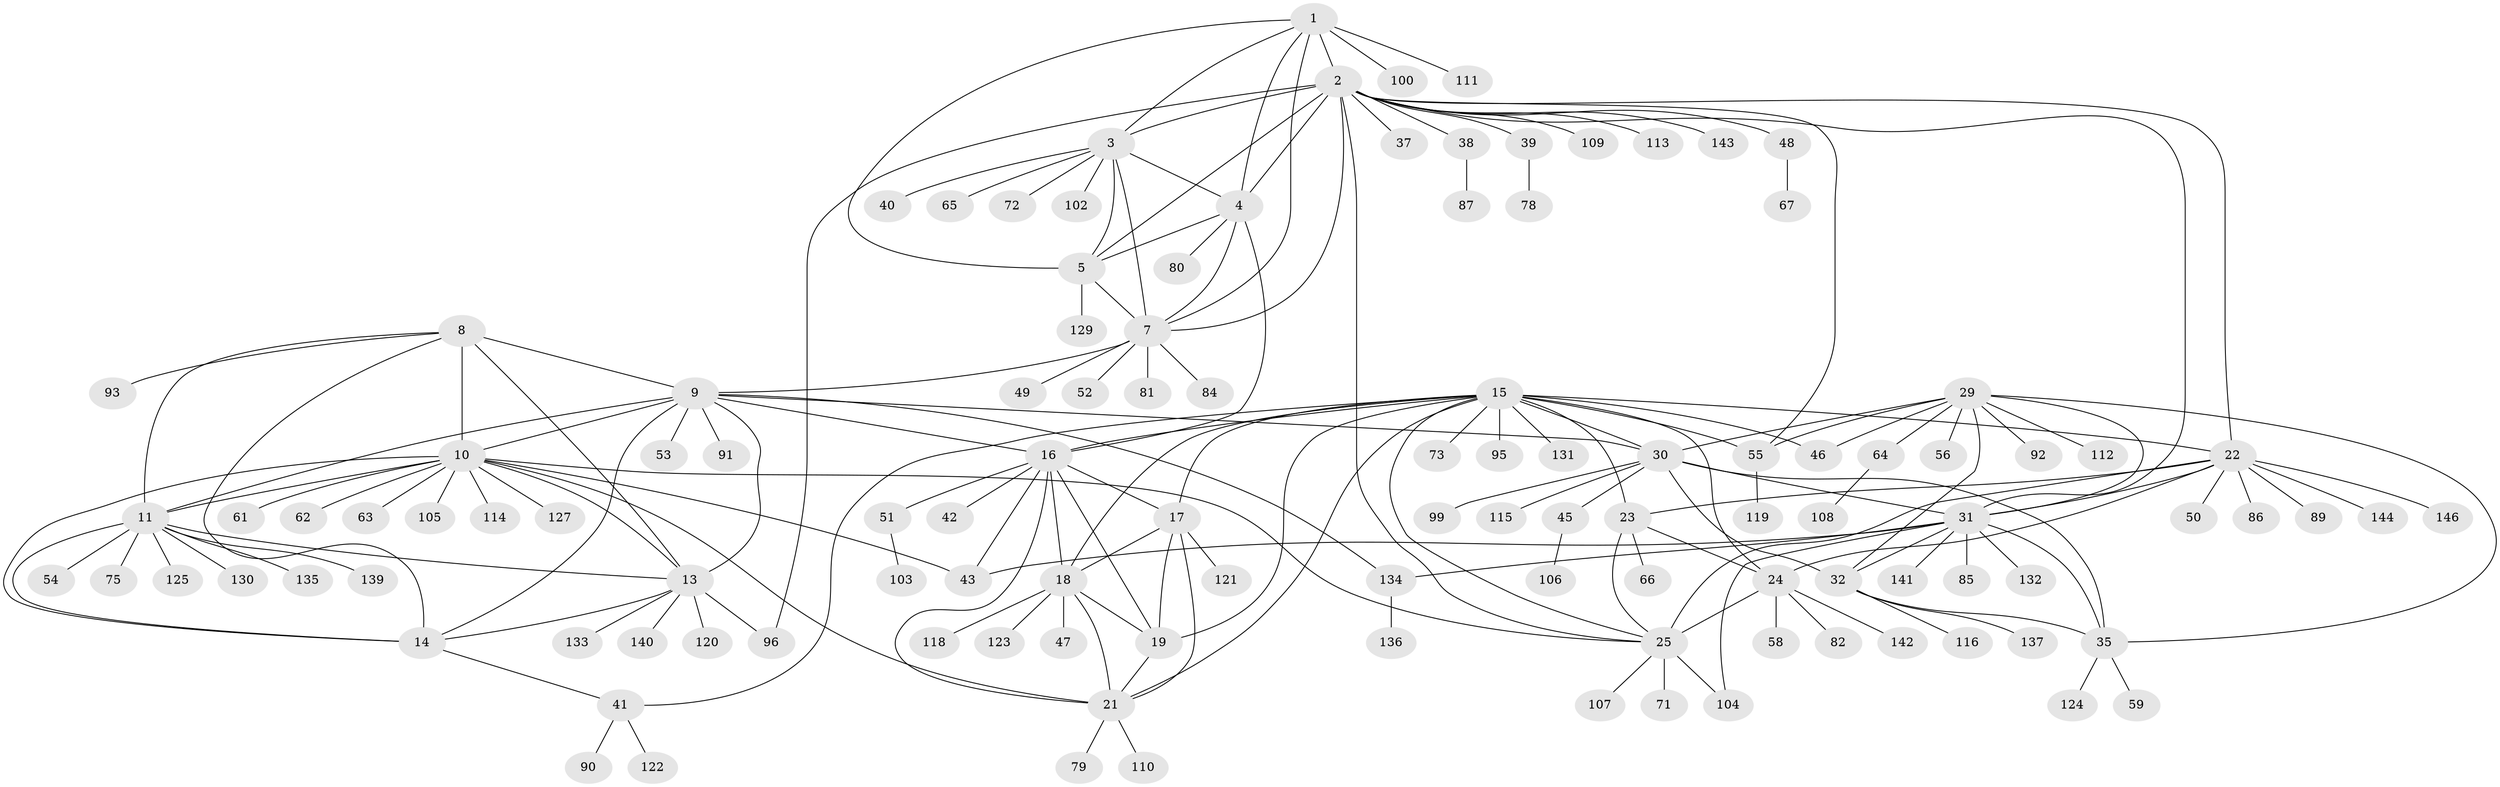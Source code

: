 // original degree distribution, {8: 0.06164383561643835, 14: 0.00684931506849315, 11: 0.0410958904109589, 10: 0.0273972602739726, 12: 0.02054794520547945, 7: 0.02054794520547945, 13: 0.0136986301369863, 6: 0.0136986301369863, 9: 0.03424657534246575, 1: 0.6164383561643836, 3: 0.04794520547945205, 2: 0.08904109589041095, 5: 0.00684931506849315}
// Generated by graph-tools (version 1.1) at 2025/11/02/27/25 16:11:30]
// undirected, 117 vertices, 175 edges
graph export_dot {
graph [start="1"]
  node [color=gray90,style=filled];
  1;
  2 [super="+6"];
  3 [super="+145"];
  4;
  5 [super="+101"];
  7 [super="+126"];
  8;
  9 [super="+88"];
  10 [super="+12"];
  11 [super="+117"];
  13 [super="+70"];
  14 [super="+44"];
  15 [super="+26"];
  16 [super="+97"];
  17 [super="+98"];
  18 [super="+20"];
  19;
  21 [super="+36"];
  22 [super="+27"];
  23;
  24 [super="+28"];
  25 [super="+74"];
  29 [super="+60"];
  30 [super="+34"];
  31 [super="+33"];
  32 [super="+128"];
  35 [super="+69"];
  37;
  38 [super="+57"];
  39;
  40;
  41 [super="+68"];
  42;
  43 [super="+94"];
  45;
  46 [super="+77"];
  47;
  48;
  49;
  50;
  51;
  52;
  53;
  54;
  55 [super="+76"];
  56;
  58;
  59;
  61;
  62 [super="+83"];
  63;
  64;
  65;
  66;
  67;
  71;
  72;
  73;
  75;
  78;
  79;
  80;
  81;
  82;
  84;
  85;
  86;
  87;
  89;
  90;
  91;
  92;
  93;
  95;
  96;
  99;
  100;
  102;
  103;
  104;
  105;
  106;
  107;
  108;
  109;
  110;
  111;
  112;
  113;
  114;
  115;
  116;
  118;
  119;
  120;
  121;
  122;
  123;
  124;
  125;
  127;
  129;
  130;
  131;
  132;
  133;
  134;
  135 [super="+138"];
  136;
  137;
  139;
  140;
  141;
  142;
  143;
  144;
  146;
  1 -- 2 [weight=2];
  1 -- 3;
  1 -- 4;
  1 -- 5;
  1 -- 7;
  1 -- 100;
  1 -- 111;
  2 -- 3 [weight=2];
  2 -- 4 [weight=2];
  2 -- 5 [weight=2];
  2 -- 7 [weight=2];
  2 -- 22;
  2 -- 31;
  2 -- 37;
  2 -- 48;
  2 -- 55;
  2 -- 96;
  2 -- 113;
  2 -- 25;
  2 -- 38;
  2 -- 39;
  2 -- 109;
  2 -- 143;
  3 -- 4;
  3 -- 5;
  3 -- 7;
  3 -- 40;
  3 -- 65;
  3 -- 72;
  3 -- 102;
  4 -- 5;
  4 -- 7;
  4 -- 16;
  4 -- 80;
  5 -- 7;
  5 -- 129;
  7 -- 9;
  7 -- 49;
  7 -- 52;
  7 -- 81;
  7 -- 84;
  8 -- 9;
  8 -- 10 [weight=2];
  8 -- 11;
  8 -- 13;
  8 -- 14;
  8 -- 93;
  9 -- 10 [weight=2];
  9 -- 11;
  9 -- 13;
  9 -- 14;
  9 -- 53;
  9 -- 91;
  9 -- 30;
  9 -- 16;
  9 -- 134;
  10 -- 11 [weight=2];
  10 -- 13 [weight=2];
  10 -- 14 [weight=2];
  10 -- 21;
  10 -- 62;
  10 -- 63;
  10 -- 127;
  10 -- 105;
  10 -- 43;
  10 -- 114;
  10 -- 25;
  10 -- 61;
  11 -- 13;
  11 -- 14;
  11 -- 54;
  11 -- 75;
  11 -- 125;
  11 -- 135;
  11 -- 139;
  11 -- 130;
  13 -- 14;
  13 -- 120;
  13 -- 133;
  13 -- 140;
  13 -- 96;
  14 -- 41;
  15 -- 16;
  15 -- 17;
  15 -- 18 [weight=2];
  15 -- 19;
  15 -- 21;
  15 -- 30;
  15 -- 41;
  15 -- 46;
  15 -- 55;
  15 -- 95;
  15 -- 131;
  15 -- 73;
  15 -- 22 [weight=2];
  15 -- 23;
  15 -- 24 [weight=2];
  15 -- 25;
  16 -- 17;
  16 -- 18 [weight=2];
  16 -- 19;
  16 -- 21;
  16 -- 42;
  16 -- 51;
  16 -- 43;
  17 -- 18 [weight=2];
  17 -- 19;
  17 -- 21;
  17 -- 121;
  18 -- 19 [weight=2];
  18 -- 21 [weight=2];
  18 -- 118;
  18 -- 123;
  18 -- 47;
  19 -- 21;
  21 -- 79;
  21 -- 110;
  22 -- 23 [weight=2];
  22 -- 24 [weight=4];
  22 -- 25 [weight=2];
  22 -- 86;
  22 -- 89;
  22 -- 144;
  22 -- 50;
  22 -- 146;
  22 -- 31;
  23 -- 24 [weight=2];
  23 -- 25;
  23 -- 66;
  24 -- 25 [weight=2];
  24 -- 58;
  24 -- 82;
  24 -- 142;
  25 -- 71;
  25 -- 104;
  25 -- 107;
  29 -- 30 [weight=2];
  29 -- 31 [weight=2];
  29 -- 32;
  29 -- 35;
  29 -- 46;
  29 -- 56;
  29 -- 64;
  29 -- 92;
  29 -- 112;
  29 -- 55;
  30 -- 31 [weight=4];
  30 -- 32 [weight=2];
  30 -- 35 [weight=2];
  30 -- 99;
  30 -- 45;
  30 -- 115;
  31 -- 32 [weight=2];
  31 -- 35 [weight=2];
  31 -- 85;
  31 -- 141;
  31 -- 132;
  31 -- 134;
  31 -- 104;
  31 -- 43;
  32 -- 35;
  32 -- 116;
  32 -- 137;
  35 -- 59;
  35 -- 124;
  38 -- 87;
  39 -- 78;
  41 -- 90;
  41 -- 122;
  45 -- 106;
  48 -- 67;
  51 -- 103;
  55 -- 119;
  64 -- 108;
  134 -- 136;
}
